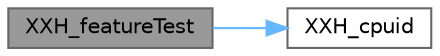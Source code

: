 digraph "XXH_featureTest"
{
 // LATEX_PDF_SIZE
  bgcolor="transparent";
  edge [fontname=Helvetica,fontsize=10,labelfontname=Helvetica,labelfontsize=10];
  node [fontname=Helvetica,fontsize=10,shape=box,height=0.2,width=0.4];
  rankdir="LR";
  Node1 [id="Node000001",label="XXH_featureTest",height=0.2,width=0.4,color="gray40", fillcolor="grey60", style="filled", fontcolor="black",tooltip="Returns the best XXH3 implementation."];
  Node1 -> Node2 [id="edge1_Node000001_Node000002",color="steelblue1",style="solid",tooltip=" "];
  Node2 [id="Node000002",label="XXH_cpuid",height=0.2,width=0.4,color="grey40", fillcolor="white", style="filled",URL="$group__dispatch.html#gaf4bb3f764539a388c7caffbbb830d865",tooltip="Runs CPUID."];
}
